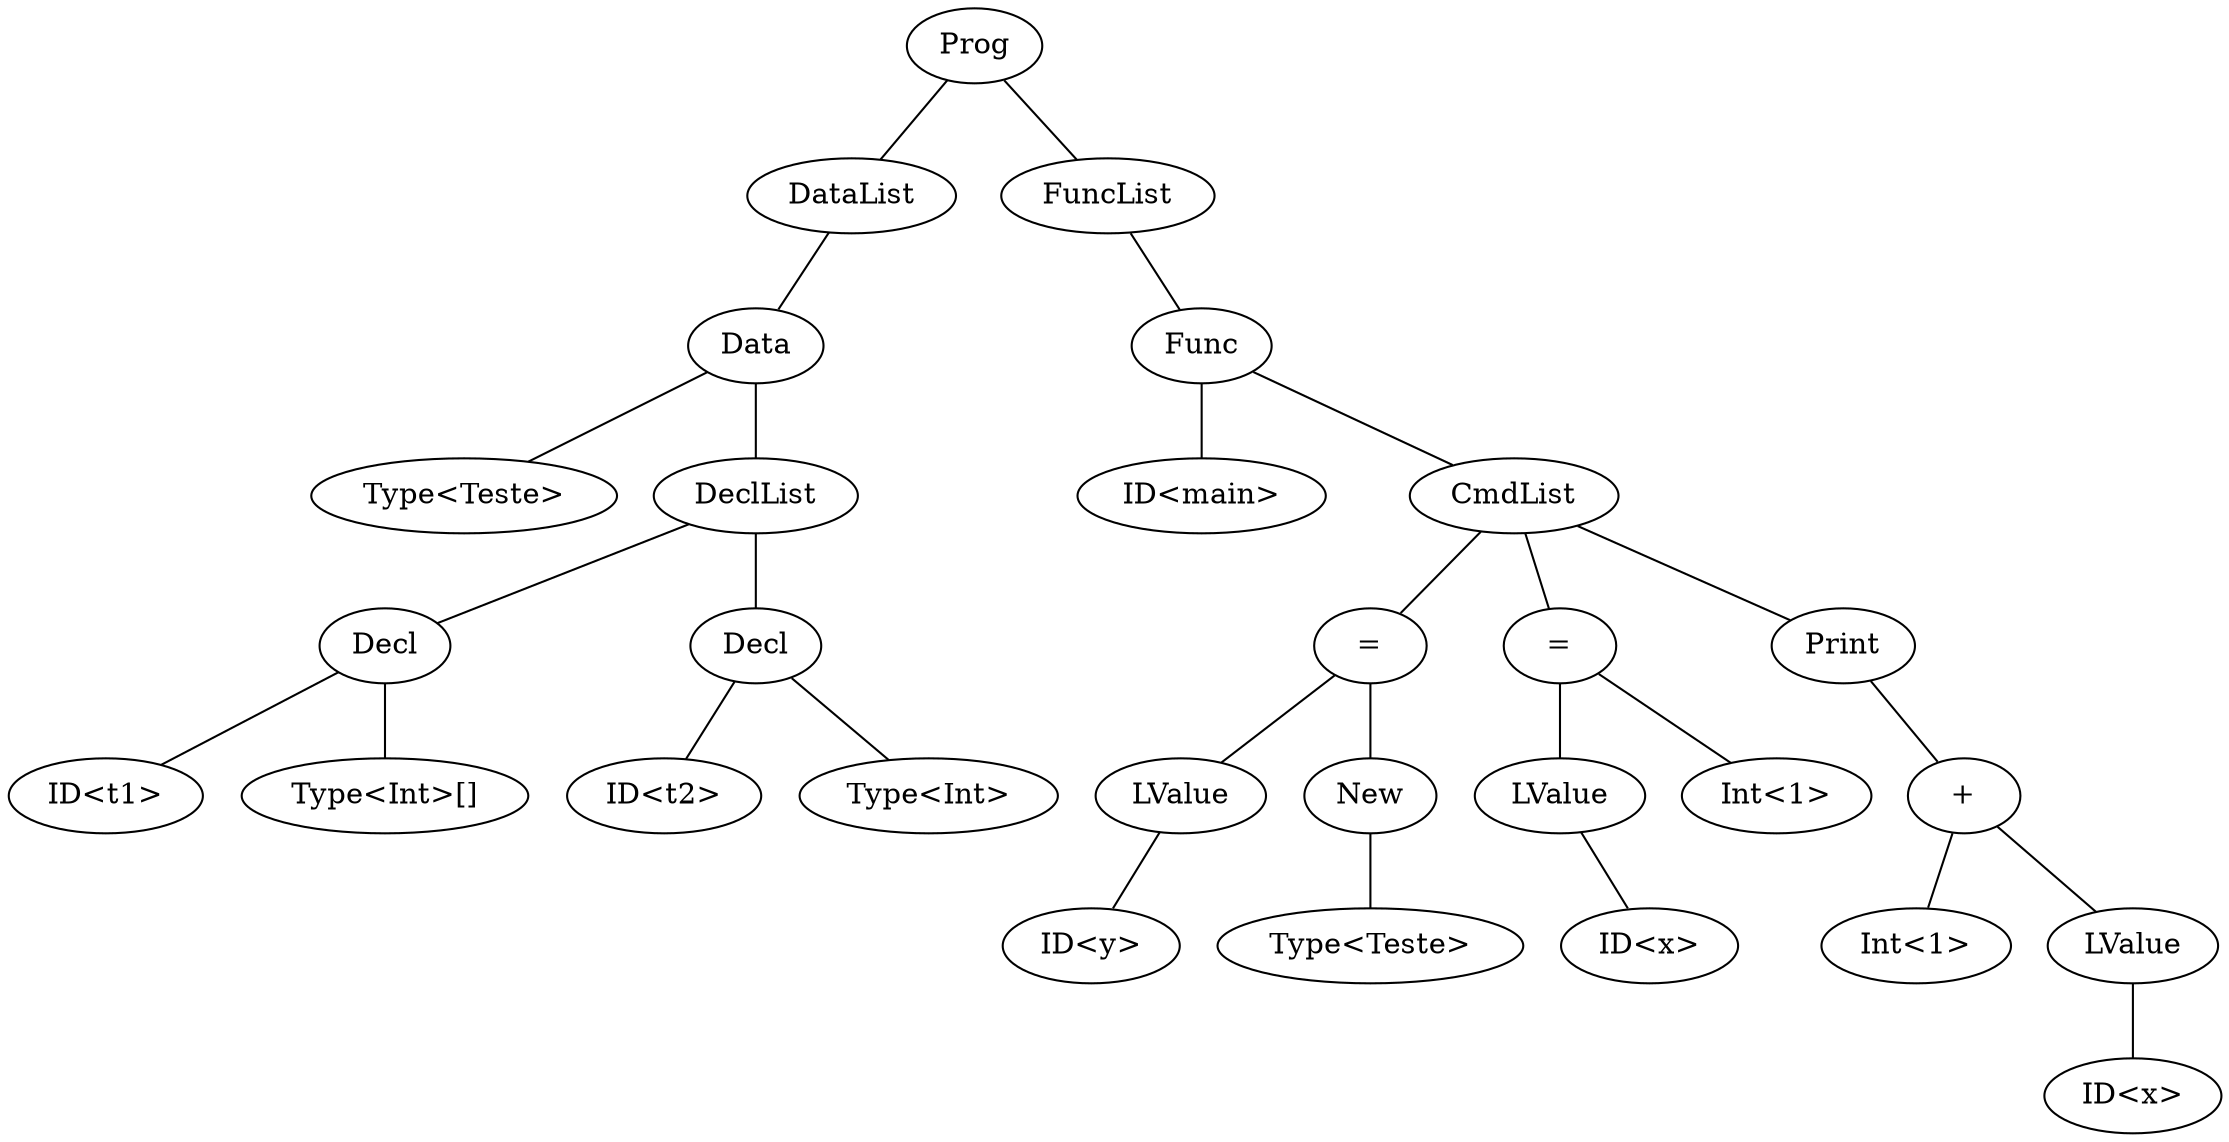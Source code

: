 graph program {
30 [label=Prog]
30--10
10 [label=DataList]
10--9
9 [label= "Data"]
9--8
8 [label="Type<Teste>"]
9--4
4 [label=DeclList]
4--3
3 [label="Decl"]
3--2
2 [label="ID<t1>"]
3--1
1 [label="Type<Int>[]"]
4--7
7 [label="Decl"]
7--6
6 [label="ID<t2>"]
7--5
5 [label="Type<Int>"]
30--29
29 [label=FuncList]
29--28
28 [label="Func"]
28--27
27 [label="ID<main>"]
28--17
17 [label=CmdList]
17--16
16 [label= "="]
16--13
13 [label="LValue"]
13--12
12 [label="ID<y>"]
16--15
15 [label= "New"]
15--14
14 [label="Type<Teste>"]
17--21
21 [label= "="]
21--19
19 [label="LValue"]
19--18
18 [label="ID<x>"]
21--20
20 [label="Int<1>"]
17--26
26 [label="Print"]
26--25
25 [label= "+"]
25--22
22 [label="Int<1>"]
25--24
24 [label="LValue"]
24--23
23 [label="ID<x>"]
}
